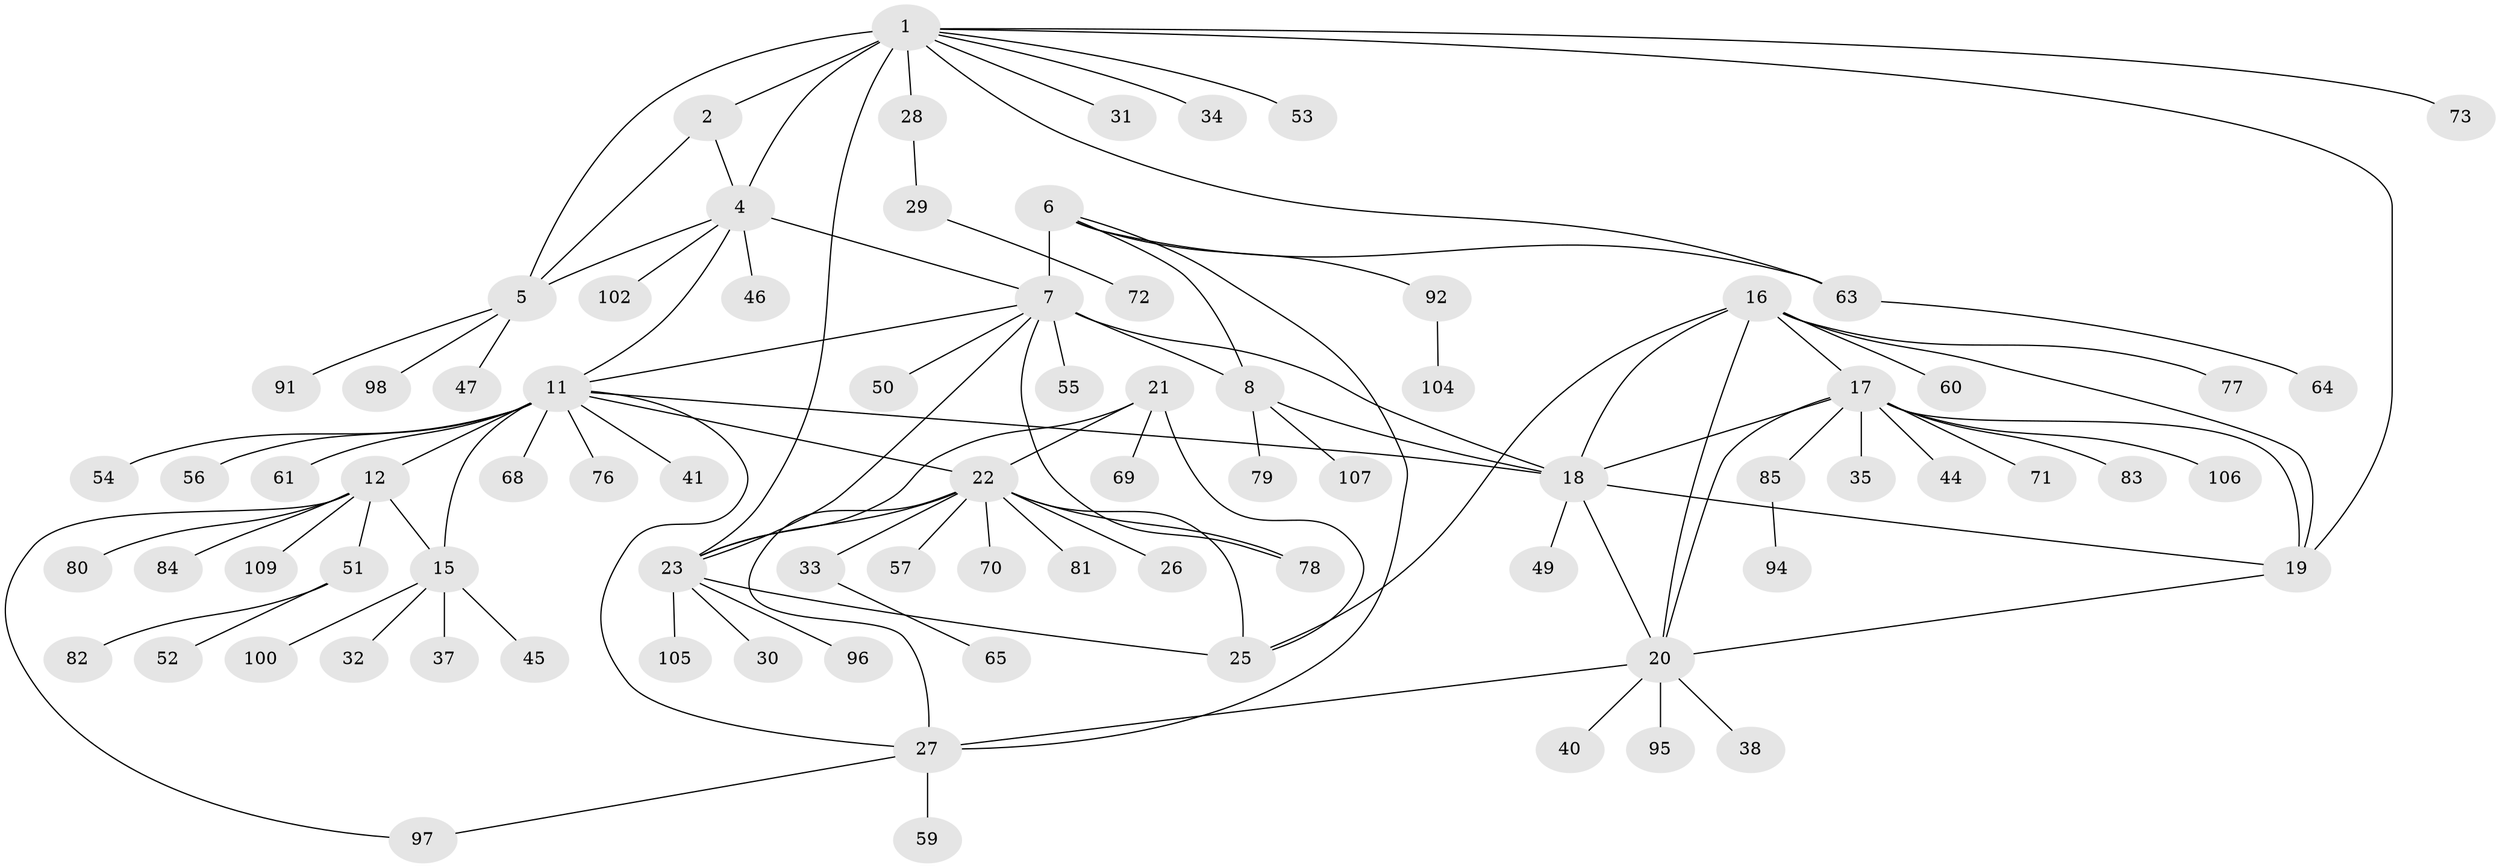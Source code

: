 // original degree distribution, {7: 0.03669724770642202, 4: 0.027522935779816515, 9: 0.045871559633027525, 8: 0.03669724770642202, 6: 0.06422018348623854, 5: 0.009174311926605505, 10: 0.01834862385321101, 13: 0.009174311926605505, 1: 0.5963302752293578, 3: 0.05504587155963303, 2: 0.10091743119266056}
// Generated by graph-tools (version 1.1) at 2025/42/03/06/25 10:42:15]
// undirected, 82 vertices, 108 edges
graph export_dot {
graph [start="1"]
  node [color=gray90,style=filled];
  1 [super="+3"];
  2;
  4 [super="+74"];
  5 [super="+103"];
  6 [super="+9"];
  7 [super="+10"];
  8 [super="+48"];
  11 [super="+14"];
  12 [super="+13"];
  15 [super="+42"];
  16 [super="+89"];
  17;
  18 [super="+43"];
  19 [super="+67"];
  20 [super="+87"];
  21 [super="+86"];
  22 [super="+99"];
  23 [super="+24"];
  25 [super="+90"];
  26;
  27 [super="+39"];
  28 [super="+66"];
  29 [super="+58"];
  30;
  31;
  32;
  33 [super="+108"];
  34;
  35 [super="+36"];
  37;
  38;
  40;
  41;
  44;
  45;
  46;
  47;
  49;
  50 [super="+62"];
  51;
  52;
  53;
  54;
  55;
  56;
  57;
  59;
  60;
  61;
  63;
  64;
  65;
  68;
  69;
  70 [super="+75"];
  71 [super="+93"];
  72 [super="+88"];
  73;
  76;
  77;
  78;
  79;
  80;
  81;
  82;
  83 [super="+101"];
  84;
  85;
  91;
  92;
  94;
  95;
  96;
  97;
  98;
  100;
  102;
  104;
  105;
  106;
  107;
  109;
  1 -- 2 [weight=2];
  1 -- 4 [weight=2];
  1 -- 5 [weight=2];
  1 -- 19;
  1 -- 34;
  1 -- 73;
  1 -- 31;
  1 -- 53;
  1 -- 23;
  1 -- 28;
  1 -- 63;
  2 -- 4;
  2 -- 5;
  4 -- 5;
  4 -- 46;
  4 -- 102;
  4 -- 7;
  4 -- 11;
  5 -- 47;
  5 -- 91;
  5 -- 98;
  6 -- 7 [weight=4];
  6 -- 8 [weight=2];
  6 -- 27;
  6 -- 92;
  6 -- 63;
  7 -- 8 [weight=2];
  7 -- 11;
  7 -- 50;
  7 -- 55;
  7 -- 78;
  7 -- 23;
  7 -- 18;
  8 -- 18;
  8 -- 79;
  8 -- 107;
  11 -- 12 [weight=4];
  11 -- 15 [weight=2];
  11 -- 22;
  11 -- 68;
  11 -- 76;
  11 -- 41;
  11 -- 18;
  11 -- 54;
  11 -- 56;
  11 -- 61;
  11 -- 27;
  12 -- 15 [weight=2];
  12 -- 97;
  12 -- 109;
  12 -- 80;
  12 -- 51;
  12 -- 84;
  15 -- 32;
  15 -- 37;
  15 -- 45;
  15 -- 100;
  16 -- 17;
  16 -- 18;
  16 -- 19;
  16 -- 20;
  16 -- 25;
  16 -- 60;
  16 -- 77;
  17 -- 18;
  17 -- 19;
  17 -- 20;
  17 -- 35;
  17 -- 44;
  17 -- 71;
  17 -- 83;
  17 -- 85;
  17 -- 106;
  18 -- 19;
  18 -- 20;
  18 -- 49;
  19 -- 20;
  20 -- 38;
  20 -- 40;
  20 -- 27;
  20 -- 95;
  21 -- 22;
  21 -- 23 [weight=2];
  21 -- 25;
  21 -- 69;
  22 -- 23 [weight=2];
  22 -- 25;
  22 -- 26;
  22 -- 27;
  22 -- 33;
  22 -- 57;
  22 -- 70;
  22 -- 78;
  22 -- 81;
  23 -- 25 [weight=2];
  23 -- 96;
  23 -- 105;
  23 -- 30;
  27 -- 97;
  27 -- 59;
  28 -- 29;
  29 -- 72;
  33 -- 65;
  51 -- 52;
  51 -- 82;
  63 -- 64;
  85 -- 94;
  92 -- 104;
}
